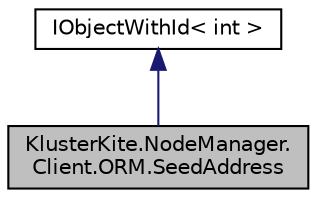 digraph "KlusterKite.NodeManager.Client.ORM.SeedAddress"
{
  edge [fontname="Helvetica",fontsize="10",labelfontname="Helvetica",labelfontsize="10"];
  node [fontname="Helvetica",fontsize="10",shape=record];
  Node2 [label="KlusterKite.NodeManager.\lClient.ORM.SeedAddress",height=0.2,width=0.4,color="black", fillcolor="grey75", style="filled", fontcolor="black"];
  Node3 -> Node2 [dir="back",color="midnightblue",fontsize="10",style="solid",fontname="Helvetica"];
  Node3 [label="IObjectWithId\< int \>",height=0.2,width=0.4,color="black", fillcolor="white", style="filled",URL="$interface_kluster_kite_1_1_data_1_1_c_r_u_d_1_1_i_object_with_id.html"];
}
